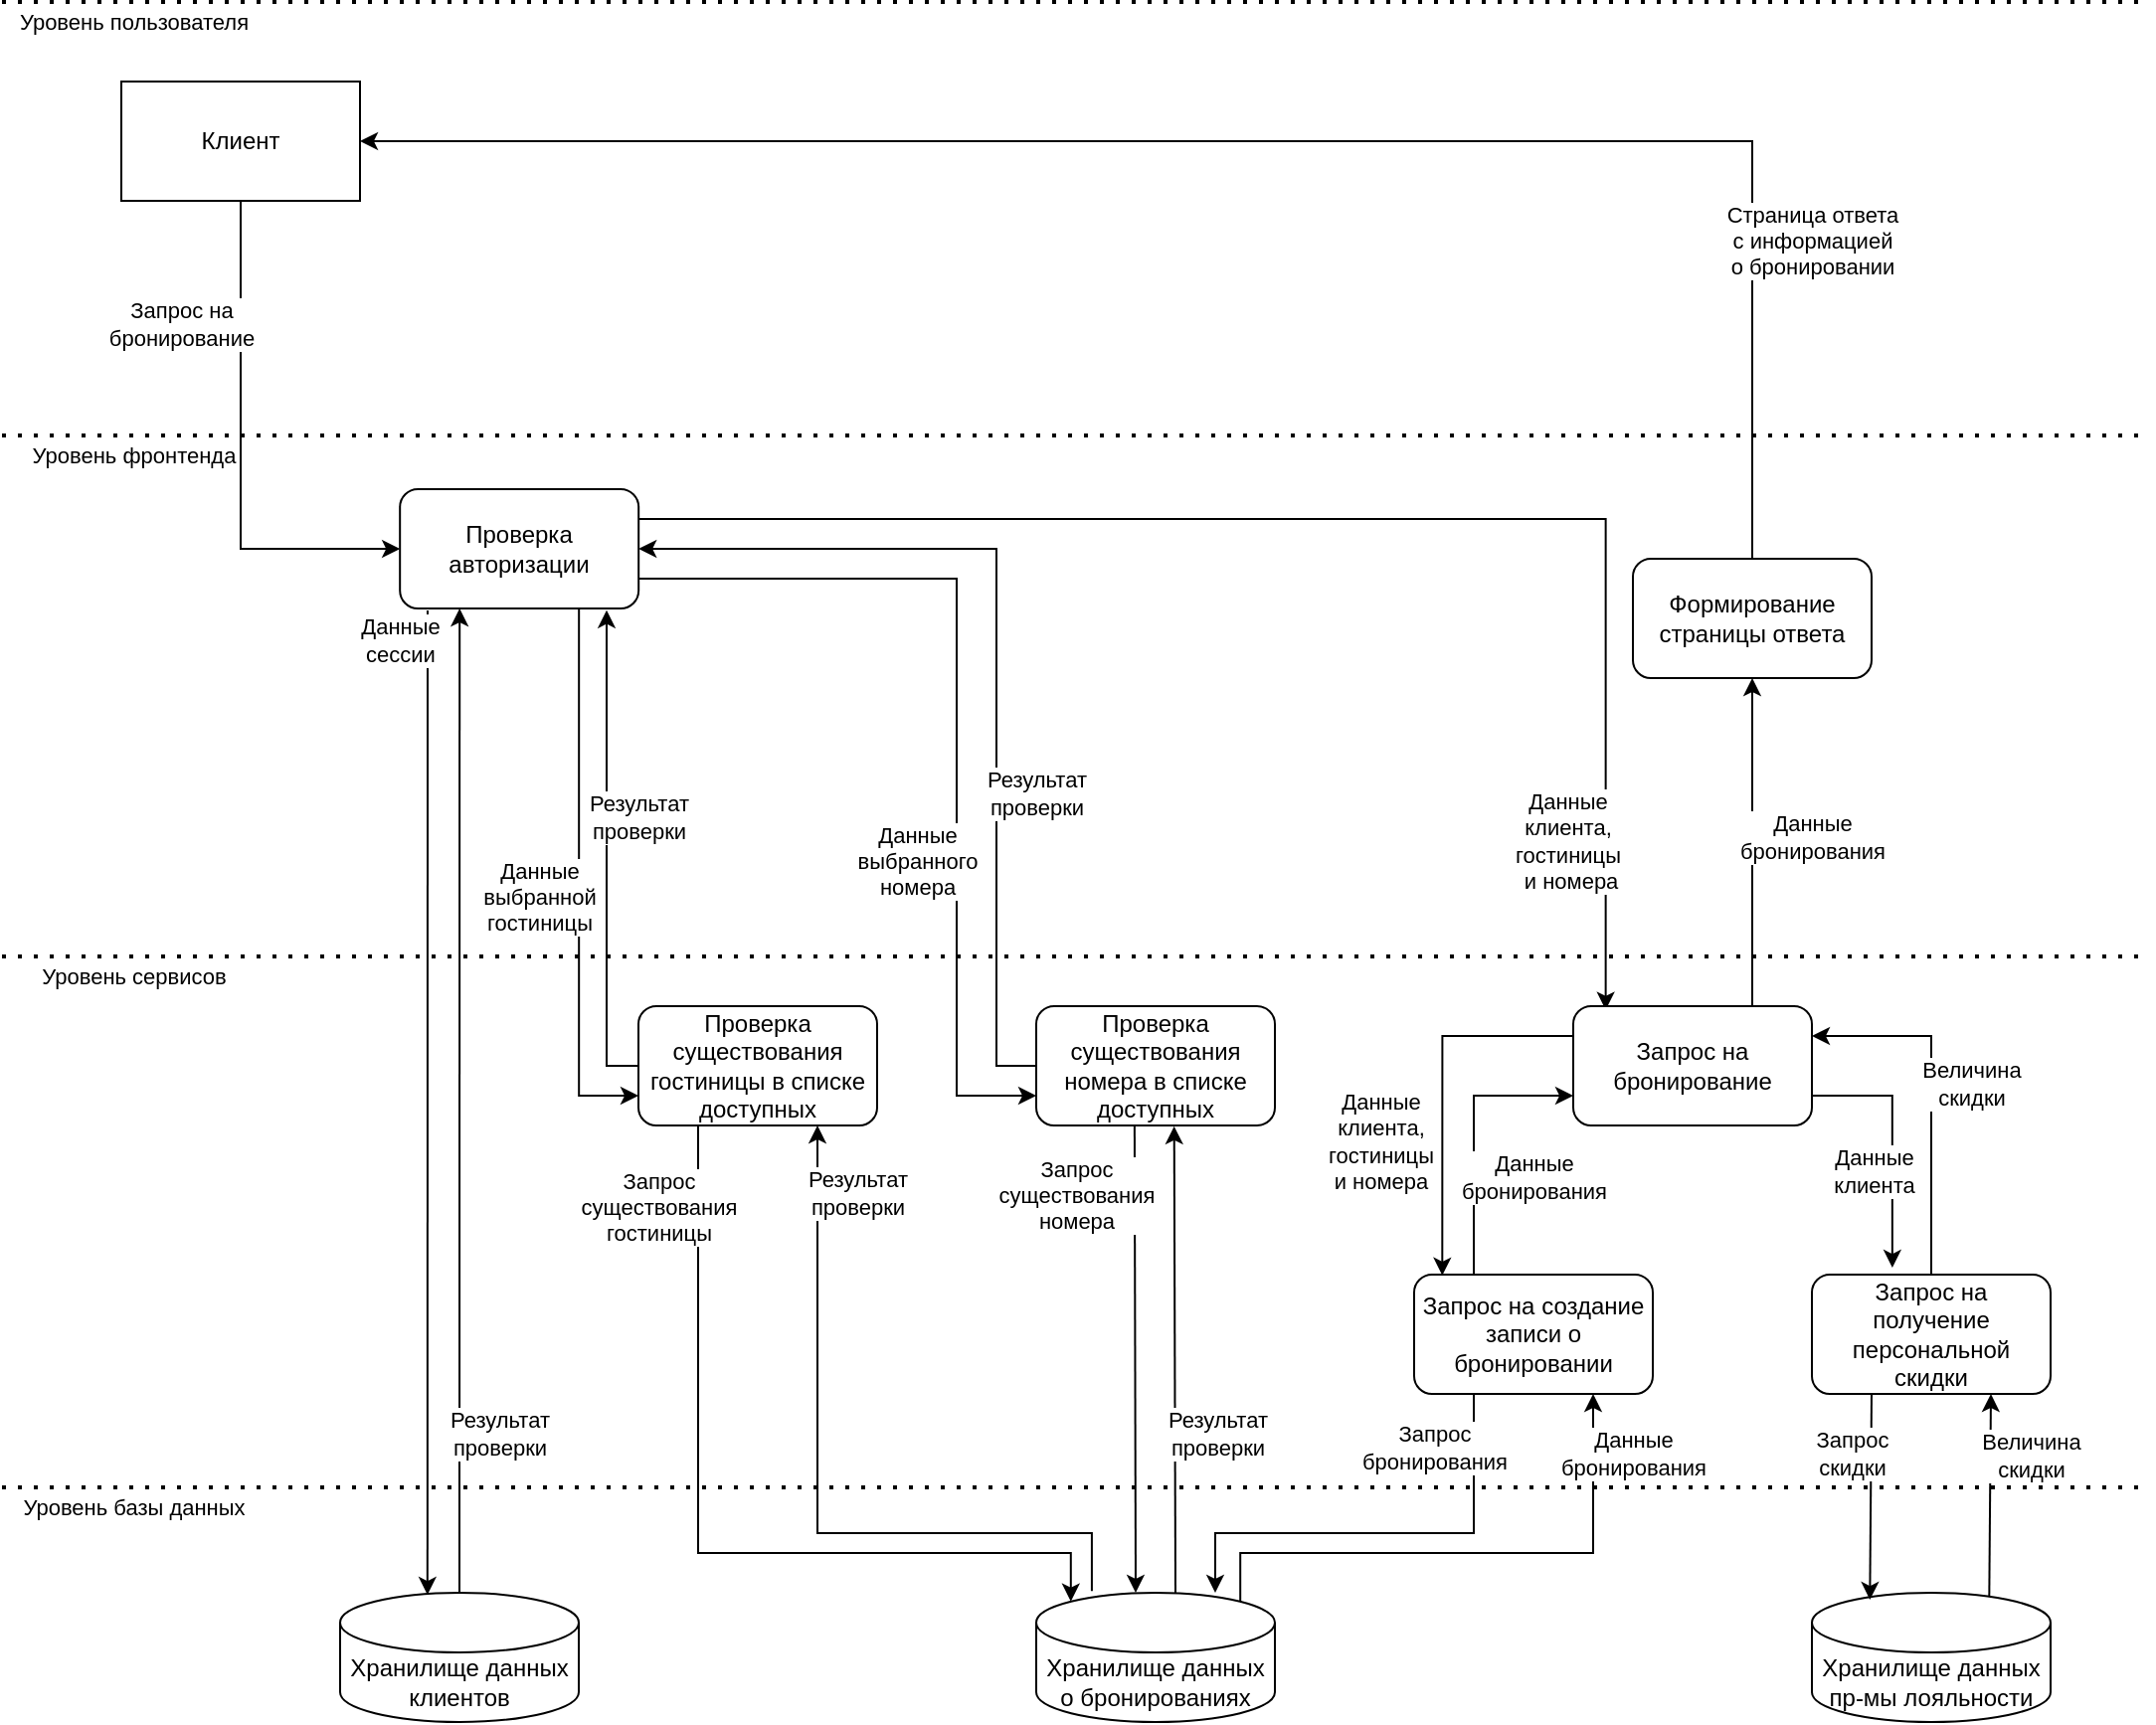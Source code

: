 <mxfile version="21.1.2" type="device">
  <diagram name="Страница 1" id="d5sZjvdlLkSJflcd2Q4f">
    <mxGraphModel dx="2182" dy="1274" grid="1" gridSize="10" guides="1" tooltips="1" connect="1" arrows="1" fold="1" page="1" pageScale="1" pageWidth="827" pageHeight="1169" math="0" shadow="0">
      <root>
        <mxCell id="0" />
        <mxCell id="1" parent="0" />
        <mxCell id="zmeq7vzKfXXetpj4PVal-24" style="rounded=0;orthogonalLoop=1;jettySize=auto;html=1;exitX=0.75;exitY=1;exitDx=0;exitDy=0;entryX=0;entryY=0.75;entryDx=0;entryDy=0;edgeStyle=elbowEdgeStyle;elbow=vertical;" edge="1" parent="1" source="zmeq7vzKfXXetpj4PVal-1" target="zmeq7vzKfXXetpj4PVal-23">
          <mxGeometry relative="1" as="geometry">
            <Array as="points">
              <mxPoint x="380" y="630" />
            </Array>
          </mxGeometry>
        </mxCell>
        <mxCell id="zmeq7vzKfXXetpj4PVal-29" value="Данные&lt;br&gt;выбранной&lt;br&gt;гостиницы" style="edgeLabel;html=1;align=center;verticalAlign=middle;resizable=0;points=[];" vertex="1" connectable="0" parent="zmeq7vzKfXXetpj4PVal-24">
          <mxGeometry x="0.009" y="-17" relative="1" as="geometry">
            <mxPoint x="-3" y="6" as="offset" />
          </mxGeometry>
        </mxCell>
        <mxCell id="zmeq7vzKfXXetpj4PVal-34" style="rounded=0;orthogonalLoop=1;jettySize=auto;html=1;exitX=1;exitY=0.75;exitDx=0;exitDy=0;entryX=0;entryY=0.75;entryDx=0;entryDy=0;edgeStyle=elbowEdgeStyle;" edge="1" parent="1" source="zmeq7vzKfXXetpj4PVal-1" target="zmeq7vzKfXXetpj4PVal-33">
          <mxGeometry relative="1" as="geometry">
            <Array as="points">
              <mxPoint x="520" y="570" />
              <mxPoint x="540" y="610" />
              <mxPoint x="500" y="510" />
              <mxPoint x="540" y="530" />
              <mxPoint x="380" y="420" />
            </Array>
          </mxGeometry>
        </mxCell>
        <mxCell id="zmeq7vzKfXXetpj4PVal-35" value="Данные&lt;br&gt;выбранного&lt;br&gt;номера" style="edgeLabel;html=1;align=center;verticalAlign=middle;resizable=0;points=[];" vertex="1" connectable="0" parent="zmeq7vzKfXXetpj4PVal-34">
          <mxGeometry x="0.531" y="-20" relative="1" as="geometry">
            <mxPoint y="-50" as="offset" />
          </mxGeometry>
        </mxCell>
        <mxCell id="zmeq7vzKfXXetpj4PVal-60" style="edgeStyle=elbowEdgeStyle;rounded=0;orthogonalLoop=1;jettySize=auto;html=1;exitX=1;exitY=0.25;exitDx=0;exitDy=0;entryX=0.136;entryY=0.031;entryDx=0;entryDy=0;elbow=vertical;entryPerimeter=0;" edge="1" parent="1" source="zmeq7vzKfXXetpj4PVal-1" target="zmeq7vzKfXXetpj4PVal-40">
          <mxGeometry relative="1" as="geometry">
            <Array as="points">
              <mxPoint x="610" y="340" />
            </Array>
          </mxGeometry>
        </mxCell>
        <mxCell id="zmeq7vzKfXXetpj4PVal-61" value="Данные &lt;br&gt;клиента,&lt;br&gt;гостиницы&lt;br&gt;&amp;nbsp;и номера" style="edgeLabel;html=1;align=center;verticalAlign=middle;resizable=0;points=[];" vertex="1" connectable="0" parent="zmeq7vzKfXXetpj4PVal-60">
          <mxGeometry x="0.551" relative="1" as="geometry">
            <mxPoint x="-20" y="79" as="offset" />
          </mxGeometry>
        </mxCell>
        <mxCell id="zmeq7vzKfXXetpj4PVal-1" value="Проверка авторизации" style="rounded=1;whiteSpace=wrap;html=1;" vertex="1" parent="1">
          <mxGeometry x="240.09" y="325" width="120" height="60" as="geometry" />
        </mxCell>
        <mxCell id="zmeq7vzKfXXetpj4PVal-2" value="Клиент" style="rounded=0;whiteSpace=wrap;html=1;" vertex="1" parent="1">
          <mxGeometry x="100" y="120" width="120" height="60" as="geometry" />
        </mxCell>
        <mxCell id="zmeq7vzKfXXetpj4PVal-3" value="Хранилище данных&lt;br&gt;клиентов" style="shape=cylinder3;whiteSpace=wrap;html=1;boundedLbl=1;backgroundOutline=1;size=15;" vertex="1" parent="1">
          <mxGeometry x="210" y="880" width="120" height="65" as="geometry" />
        </mxCell>
        <mxCell id="zmeq7vzKfXXetpj4PVal-38" style="edgeStyle=none;rounded=0;orthogonalLoop=1;jettySize=auto;html=1;entryX=0.578;entryY=1.007;entryDx=0;entryDy=0;entryPerimeter=0;" edge="1" parent="1" target="zmeq7vzKfXXetpj4PVal-33">
          <mxGeometry relative="1" as="geometry">
            <mxPoint x="630" y="880" as="sourcePoint" />
          </mxGeometry>
        </mxCell>
        <mxCell id="zmeq7vzKfXXetpj4PVal-59" value="Результат&lt;br style=&quot;border-color: var(--border-color);&quot;&gt;проверки" style="edgeLabel;html=1;align=center;verticalAlign=middle;resizable=0;points=[];" vertex="1" connectable="0" parent="zmeq7vzKfXXetpj4PVal-38">
          <mxGeometry x="0.641" relative="1" as="geometry">
            <mxPoint x="21" y="112" as="offset" />
          </mxGeometry>
        </mxCell>
        <mxCell id="zmeq7vzKfXXetpj4PVal-52" style="edgeStyle=elbowEdgeStyle;rounded=0;orthogonalLoop=1;jettySize=auto;html=1;exitX=0.855;exitY=0;exitDx=0;exitDy=4.35;exitPerimeter=0;entryX=0.75;entryY=1;entryDx=0;entryDy=0;elbow=vertical;" edge="1" parent="1" source="zmeq7vzKfXXetpj4PVal-4" target="zmeq7vzKfXXetpj4PVal-48">
          <mxGeometry relative="1" as="geometry">
            <Array as="points">
              <mxPoint x="740" y="860" />
            </Array>
          </mxGeometry>
        </mxCell>
        <mxCell id="zmeq7vzKfXXetpj4PVal-63" value="Данные&lt;br&gt;бронирования" style="edgeLabel;html=1;align=center;verticalAlign=middle;resizable=0;points=[];" vertex="1" connectable="0" parent="zmeq7vzKfXXetpj4PVal-52">
          <mxGeometry x="0.762" relative="1" as="geometry">
            <mxPoint x="20" y="-4" as="offset" />
          </mxGeometry>
        </mxCell>
        <mxCell id="zmeq7vzKfXXetpj4PVal-4" value="Хранилище данных&lt;br&gt;о бронированиях" style="shape=cylinder3;whiteSpace=wrap;html=1;boundedLbl=1;backgroundOutline=1;size=15;" vertex="1" parent="1">
          <mxGeometry x="560" y="880" width="120" height="65" as="geometry" />
        </mxCell>
        <mxCell id="zmeq7vzKfXXetpj4PVal-45" style="edgeStyle=none;rounded=0;orthogonalLoop=1;jettySize=auto;html=1;exitX=0.743;exitY=0.027;exitDx=0;exitDy=0;exitPerimeter=0;entryX=0.75;entryY=1;entryDx=0;entryDy=0;" edge="1" parent="1" source="zmeq7vzKfXXetpj4PVal-5" target="zmeq7vzKfXXetpj4PVal-43">
          <mxGeometry relative="1" as="geometry" />
        </mxCell>
        <mxCell id="zmeq7vzKfXXetpj4PVal-69" value="Величина&lt;br&gt;скидки" style="edgeLabel;html=1;align=center;verticalAlign=middle;resizable=0;points=[];" vertex="1" connectable="0" parent="zmeq7vzKfXXetpj4PVal-45">
          <mxGeometry x="0.5" y="-1" relative="1" as="geometry">
            <mxPoint x="19" y="5" as="offset" />
          </mxGeometry>
        </mxCell>
        <mxCell id="zmeq7vzKfXXetpj4PVal-5" value="Хранилище данных пр-мы лояльности" style="shape=cylinder3;whiteSpace=wrap;html=1;boundedLbl=1;backgroundOutline=1;size=15;" vertex="1" parent="1">
          <mxGeometry x="950" y="880" width="120" height="65" as="geometry" />
        </mxCell>
        <mxCell id="zmeq7vzKfXXetpj4PVal-7" value="" style="endArrow=none;dashed=1;html=1;dashPattern=1 3;strokeWidth=2;rounded=0;" edge="1" parent="1">
          <mxGeometry width="50" height="50" relative="1" as="geometry">
            <mxPoint x="40" y="80" as="sourcePoint" />
            <mxPoint x="1120" y="80" as="targetPoint" />
          </mxGeometry>
        </mxCell>
        <mxCell id="zmeq7vzKfXXetpj4PVal-15" value="Уровень пользователя" style="edgeLabel;html=1;align=center;verticalAlign=middle;resizable=0;points=[];" vertex="1" connectable="0" parent="zmeq7vzKfXXetpj4PVal-7">
          <mxGeometry x="-0.917" y="-1" relative="1" as="geometry">
            <mxPoint x="21" y="9" as="offset" />
          </mxGeometry>
        </mxCell>
        <mxCell id="zmeq7vzKfXXetpj4PVal-9" value="" style="endArrow=classic;html=1;rounded=0;exitX=0.5;exitY=1;exitDx=0;exitDy=0;entryX=0;entryY=0.5;entryDx=0;entryDy=0;edgeStyle=orthogonalEdgeStyle;" edge="1" parent="1" source="zmeq7vzKfXXetpj4PVal-2" target="zmeq7vzKfXXetpj4PVal-1">
          <mxGeometry width="50" height="50" relative="1" as="geometry">
            <mxPoint x="380" y="410" as="sourcePoint" />
            <mxPoint x="430" y="360" as="targetPoint" />
          </mxGeometry>
        </mxCell>
        <mxCell id="zmeq7vzKfXXetpj4PVal-10" value="Запрос на &lt;br&gt;бронирование" style="edgeLabel;html=1;align=center;verticalAlign=middle;resizable=0;points=[];" vertex="1" connectable="0" parent="zmeq7vzKfXXetpj4PVal-9">
          <mxGeometry x="-0.495" y="3" relative="1" as="geometry">
            <mxPoint x="-33" y="-3" as="offset" />
          </mxGeometry>
        </mxCell>
        <mxCell id="zmeq7vzKfXXetpj4PVal-11" value="" style="endArrow=classic;html=1;rounded=0;entryX=0.25;entryY=1;entryDx=0;entryDy=0;exitX=0.5;exitY=0;exitDx=0;exitDy=0;exitPerimeter=0;" edge="1" parent="1" source="zmeq7vzKfXXetpj4PVal-3" target="zmeq7vzKfXXetpj4PVal-1">
          <mxGeometry width="50" height="50" relative="1" as="geometry">
            <mxPoint x="300" y="870" as="sourcePoint" />
            <mxPoint x="430.09" y="405" as="targetPoint" />
          </mxGeometry>
        </mxCell>
        <mxCell id="zmeq7vzKfXXetpj4PVal-14" value="Результат&lt;br&gt;проверки" style="edgeLabel;html=1;align=center;verticalAlign=middle;resizable=0;points=[];" vertex="1" connectable="0" parent="zmeq7vzKfXXetpj4PVal-11">
          <mxGeometry x="0.546" relative="1" as="geometry">
            <mxPoint x="20" y="302" as="offset" />
          </mxGeometry>
        </mxCell>
        <mxCell id="zmeq7vzKfXXetpj4PVal-12" value="" style="endArrow=classic;html=1;rounded=0;exitX=0.116;exitY=1.017;exitDx=0;exitDy=0;exitPerimeter=0;entryX=0.366;entryY=0.016;entryDx=0;entryDy=0;entryPerimeter=0;" edge="1" parent="1" source="zmeq7vzKfXXetpj4PVal-1" target="zmeq7vzKfXXetpj4PVal-3">
          <mxGeometry width="50" height="50" relative="1" as="geometry">
            <mxPoint x="380.09" y="455" as="sourcePoint" />
            <mxPoint x="254" y="880" as="targetPoint" />
          </mxGeometry>
        </mxCell>
        <mxCell id="zmeq7vzKfXXetpj4PVal-13" value="Данные &lt;br&gt;сессии" style="edgeLabel;html=1;align=center;verticalAlign=middle;resizable=0;points=[];" vertex="1" connectable="0" parent="zmeq7vzKfXXetpj4PVal-12">
          <mxGeometry x="-0.521" y="1" relative="1" as="geometry">
            <mxPoint x="-15" y="-104" as="offset" />
          </mxGeometry>
        </mxCell>
        <mxCell id="zmeq7vzKfXXetpj4PVal-16" value="" style="endArrow=none;dashed=1;html=1;dashPattern=1 3;strokeWidth=2;rounded=0;" edge="1" parent="1">
          <mxGeometry width="50" height="50" relative="1" as="geometry">
            <mxPoint x="40" y="298" as="sourcePoint" />
            <mxPoint x="1120" y="298" as="targetPoint" />
          </mxGeometry>
        </mxCell>
        <mxCell id="zmeq7vzKfXXetpj4PVal-17" value="Уровень фронтенда" style="edgeLabel;html=1;align=center;verticalAlign=middle;resizable=0;points=[];" vertex="1" connectable="0" parent="zmeq7vzKfXXetpj4PVal-16">
          <mxGeometry x="-0.917" y="-1" relative="1" as="geometry">
            <mxPoint x="21" y="9" as="offset" />
          </mxGeometry>
        </mxCell>
        <mxCell id="zmeq7vzKfXXetpj4PVal-18" value="" style="endArrow=none;dashed=1;html=1;dashPattern=1 3;strokeWidth=2;rounded=0;" edge="1" parent="1">
          <mxGeometry width="50" height="50" relative="1" as="geometry">
            <mxPoint x="40" y="560" as="sourcePoint" />
            <mxPoint x="1120" y="560" as="targetPoint" />
          </mxGeometry>
        </mxCell>
        <mxCell id="zmeq7vzKfXXetpj4PVal-19" value="Уровень сервисов" style="edgeLabel;html=1;align=center;verticalAlign=middle;resizable=0;points=[];" vertex="1" connectable="0" parent="zmeq7vzKfXXetpj4PVal-18">
          <mxGeometry x="-0.917" y="-1" relative="1" as="geometry">
            <mxPoint x="21" y="9" as="offset" />
          </mxGeometry>
        </mxCell>
        <mxCell id="zmeq7vzKfXXetpj4PVal-20" value="" style="endArrow=none;dashed=1;html=1;dashPattern=1 3;strokeWidth=2;rounded=0;" edge="1" parent="1">
          <mxGeometry width="50" height="50" relative="1" as="geometry">
            <mxPoint x="40" y="827" as="sourcePoint" />
            <mxPoint x="1120" y="827" as="targetPoint" />
          </mxGeometry>
        </mxCell>
        <mxCell id="zmeq7vzKfXXetpj4PVal-21" value="Уровень базы данных" style="edgeLabel;html=1;align=center;verticalAlign=middle;resizable=0;points=[];" vertex="1" connectable="0" parent="zmeq7vzKfXXetpj4PVal-20">
          <mxGeometry x="-0.917" y="-1" relative="1" as="geometry">
            <mxPoint x="21" y="9" as="offset" />
          </mxGeometry>
        </mxCell>
        <mxCell id="zmeq7vzKfXXetpj4PVal-25" style="rounded=0;orthogonalLoop=1;jettySize=auto;html=1;exitX=0.25;exitY=1;exitDx=0;exitDy=0;entryX=0.145;entryY=0;entryDx=0;entryDy=4.35;entryPerimeter=0;edgeStyle=elbowEdgeStyle;elbow=vertical;" edge="1" parent="1" source="zmeq7vzKfXXetpj4PVal-23" target="zmeq7vzKfXXetpj4PVal-4">
          <mxGeometry relative="1" as="geometry">
            <Array as="points">
              <mxPoint x="470" y="860" />
            </Array>
          </mxGeometry>
        </mxCell>
        <mxCell id="zmeq7vzKfXXetpj4PVal-27" value="Запрос&lt;br&gt;существования&lt;br&gt;гостиницы" style="edgeLabel;html=1;align=center;verticalAlign=middle;resizable=0;points=[];" vertex="1" connectable="0" parent="zmeq7vzKfXXetpj4PVal-25">
          <mxGeometry x="-0.557" y="1" relative="1" as="geometry">
            <mxPoint x="-21" y="-54" as="offset" />
          </mxGeometry>
        </mxCell>
        <mxCell id="zmeq7vzKfXXetpj4PVal-26" style="edgeStyle=elbowEdgeStyle;rounded=0;orthogonalLoop=1;jettySize=auto;html=1;exitX=0.75;exitY=1;exitDx=0;exitDy=0;entryX=0.233;entryY=-0.013;entryDx=0;entryDy=0;entryPerimeter=0;startArrow=classic;startFill=1;endArrow=none;endFill=0;elbow=vertical;" edge="1" parent="1" source="zmeq7vzKfXXetpj4PVal-23" target="zmeq7vzKfXXetpj4PVal-4">
          <mxGeometry relative="1" as="geometry">
            <Array as="points">
              <mxPoint x="460" y="850" />
            </Array>
          </mxGeometry>
        </mxCell>
        <mxCell id="zmeq7vzKfXXetpj4PVal-28" value="Результат&lt;br&gt;проверки" style="edgeLabel;html=1;align=center;verticalAlign=middle;resizable=0;points=[];" vertex="1" connectable="0" parent="zmeq7vzKfXXetpj4PVal-26">
          <mxGeometry x="-0.712" y="1" relative="1" as="geometry">
            <mxPoint x="19" y="-20" as="offset" />
          </mxGeometry>
        </mxCell>
        <mxCell id="zmeq7vzKfXXetpj4PVal-53" style="edgeStyle=elbowEdgeStyle;rounded=0;orthogonalLoop=1;jettySize=auto;html=1;exitX=0;exitY=0.5;exitDx=0;exitDy=0;entryX=0.865;entryY=1.014;entryDx=0;entryDy=0;entryPerimeter=0;" edge="1" parent="1" source="zmeq7vzKfXXetpj4PVal-23" target="zmeq7vzKfXXetpj4PVal-1">
          <mxGeometry relative="1" as="geometry">
            <Array as="points">
              <mxPoint x="344" y="480" />
            </Array>
          </mxGeometry>
        </mxCell>
        <mxCell id="zmeq7vzKfXXetpj4PVal-54" value="Результат&lt;br style=&quot;border-color: var(--border-color);&quot;&gt;проверки" style="edgeLabel;html=1;align=center;verticalAlign=middle;resizable=0;points=[];" vertex="1" connectable="0" parent="zmeq7vzKfXXetpj4PVal-53">
          <mxGeometry x="0.374" y="1" relative="1" as="geometry">
            <mxPoint x="17" y="27" as="offset" />
          </mxGeometry>
        </mxCell>
        <mxCell id="zmeq7vzKfXXetpj4PVal-23" value="Проверка существования гостиницы в списке доступных" style="rounded=1;whiteSpace=wrap;html=1;" vertex="1" parent="1">
          <mxGeometry x="360" y="585" width="120" height="60" as="geometry" />
        </mxCell>
        <mxCell id="zmeq7vzKfXXetpj4PVal-37" style="edgeStyle=none;rounded=0;orthogonalLoop=1;jettySize=auto;html=1;exitX=0.412;exitY=0.993;exitDx=0;exitDy=0;exitPerimeter=0;" edge="1" parent="1" source="zmeq7vzKfXXetpj4PVal-33">
          <mxGeometry relative="1" as="geometry">
            <mxPoint x="610" y="650" as="sourcePoint" />
            <mxPoint x="610" y="880" as="targetPoint" />
          </mxGeometry>
        </mxCell>
        <mxCell id="zmeq7vzKfXXetpj4PVal-58" value="Запрос&lt;br style=&quot;border-color: var(--border-color);&quot;&gt;существования&lt;br style=&quot;border-color: var(--border-color);&quot;&gt;номера" style="edgeLabel;html=1;align=center;verticalAlign=middle;resizable=0;points=[];" vertex="1" connectable="0" parent="zmeq7vzKfXXetpj4PVal-37">
          <mxGeometry x="-0.72" y="-1" relative="1" as="geometry">
            <mxPoint x="-29" y="2" as="offset" />
          </mxGeometry>
        </mxCell>
        <mxCell id="zmeq7vzKfXXetpj4PVal-39" style="edgeStyle=elbowEdgeStyle;rounded=0;orthogonalLoop=1;jettySize=auto;html=1;exitX=0;exitY=0.5;exitDx=0;exitDy=0;entryX=1;entryY=0.5;entryDx=0;entryDy=0;" edge="1" parent="1" source="zmeq7vzKfXXetpj4PVal-33" target="zmeq7vzKfXXetpj4PVal-1">
          <mxGeometry relative="1" as="geometry">
            <Array as="points">
              <mxPoint x="540" y="480" />
            </Array>
          </mxGeometry>
        </mxCell>
        <mxCell id="zmeq7vzKfXXetpj4PVal-56" value="Результат&lt;br style=&quot;border-color: var(--border-color);&quot;&gt;проверки" style="edgeLabel;html=1;align=center;verticalAlign=middle;resizable=0;points=[];" vertex="1" connectable="0" parent="zmeq7vzKfXXetpj4PVal-39">
          <mxGeometry x="-0.215" relative="1" as="geometry">
            <mxPoint x="20" y="23" as="offset" />
          </mxGeometry>
        </mxCell>
        <mxCell id="zmeq7vzKfXXetpj4PVal-33" value="Проверка существования номера в списке доступных" style="rounded=1;whiteSpace=wrap;html=1;" vertex="1" parent="1">
          <mxGeometry x="560" y="585" width="120" height="60" as="geometry" />
        </mxCell>
        <mxCell id="zmeq7vzKfXXetpj4PVal-46" style="edgeStyle=orthogonalEdgeStyle;rounded=0;orthogonalLoop=1;jettySize=auto;html=1;exitX=1;exitY=0.75;exitDx=0;exitDy=0;entryX=0.337;entryY=-0.058;entryDx=0;entryDy=0;entryPerimeter=0;" edge="1" parent="1" source="zmeq7vzKfXXetpj4PVal-40" target="zmeq7vzKfXXetpj4PVal-43">
          <mxGeometry relative="1" as="geometry" />
        </mxCell>
        <mxCell id="zmeq7vzKfXXetpj4PVal-66" value="Данные&lt;br&gt;клиента" style="edgeLabel;html=1;align=center;verticalAlign=middle;resizable=0;points=[];" vertex="1" connectable="0" parent="zmeq7vzKfXXetpj4PVal-46">
          <mxGeometry x="-0.078" y="-1" relative="1" as="geometry">
            <mxPoint x="-9" y="20" as="offset" />
          </mxGeometry>
        </mxCell>
        <mxCell id="zmeq7vzKfXXetpj4PVal-49" style="edgeStyle=orthogonalEdgeStyle;rounded=0;orthogonalLoop=1;jettySize=auto;html=1;exitX=0;exitY=0.25;exitDx=0;exitDy=0;entryX=0.118;entryY=0.007;entryDx=0;entryDy=0;entryPerimeter=0;" edge="1" parent="1" source="zmeq7vzKfXXetpj4PVal-40" target="zmeq7vzKfXXetpj4PVal-48">
          <mxGeometry relative="1" as="geometry" />
        </mxCell>
        <mxCell id="zmeq7vzKfXXetpj4PVal-64" value="Данные&lt;br&gt;клиента,&lt;br&gt;гостиницы&lt;br&gt;и номера" style="edgeLabel;html=1;align=center;verticalAlign=middle;resizable=0;points=[];" vertex="1" connectable="0" parent="zmeq7vzKfXXetpj4PVal-49">
          <mxGeometry x="-0.325" relative="1" as="geometry">
            <mxPoint x="-34" y="53" as="offset" />
          </mxGeometry>
        </mxCell>
        <mxCell id="zmeq7vzKfXXetpj4PVal-72" style="edgeStyle=none;rounded=0;orthogonalLoop=1;jettySize=auto;html=1;exitX=0.75;exitY=0;exitDx=0;exitDy=0;entryX=0.5;entryY=1;entryDx=0;entryDy=0;" edge="1" parent="1" source="zmeq7vzKfXXetpj4PVal-40" target="zmeq7vzKfXXetpj4PVal-71">
          <mxGeometry relative="1" as="geometry" />
        </mxCell>
        <mxCell id="zmeq7vzKfXXetpj4PVal-73" value="Данные&lt;br&gt;бронирования" style="edgeLabel;html=1;align=center;verticalAlign=middle;resizable=0;points=[];" vertex="1" connectable="0" parent="zmeq7vzKfXXetpj4PVal-72">
          <mxGeometry x="0.354" relative="1" as="geometry">
            <mxPoint x="30" y="26" as="offset" />
          </mxGeometry>
        </mxCell>
        <mxCell id="zmeq7vzKfXXetpj4PVal-40" value="Запрос на бронирование" style="rounded=1;whiteSpace=wrap;html=1;" vertex="1" parent="1">
          <mxGeometry x="830" y="585" width="120" height="60" as="geometry" />
        </mxCell>
        <mxCell id="zmeq7vzKfXXetpj4PVal-44" style="edgeStyle=none;rounded=0;orthogonalLoop=1;jettySize=auto;html=1;exitX=0.25;exitY=1;exitDx=0;exitDy=0;entryX=0.243;entryY=0.054;entryDx=0;entryDy=0;entryPerimeter=0;" edge="1" parent="1" source="zmeq7vzKfXXetpj4PVal-43" target="zmeq7vzKfXXetpj4PVal-5">
          <mxGeometry relative="1" as="geometry" />
        </mxCell>
        <mxCell id="zmeq7vzKfXXetpj4PVal-68" value="Запрос&lt;br&gt;скидки" style="edgeLabel;html=1;align=center;verticalAlign=middle;resizable=0;points=[];" vertex="1" connectable="0" parent="zmeq7vzKfXXetpj4PVal-44">
          <mxGeometry x="-0.55" y="-1" relative="1" as="geometry">
            <mxPoint x="-9" y="6" as="offset" />
          </mxGeometry>
        </mxCell>
        <mxCell id="zmeq7vzKfXXetpj4PVal-47" style="edgeStyle=orthogonalEdgeStyle;rounded=0;orthogonalLoop=1;jettySize=auto;html=1;exitX=0.5;exitY=0;exitDx=0;exitDy=0;entryX=1;entryY=0.25;entryDx=0;entryDy=0;" edge="1" parent="1" source="zmeq7vzKfXXetpj4PVal-43" target="zmeq7vzKfXXetpj4PVal-40">
          <mxGeometry relative="1" as="geometry">
            <mxPoint x="860" y="640" as="targetPoint" />
          </mxGeometry>
        </mxCell>
        <mxCell id="zmeq7vzKfXXetpj4PVal-67" value="Величина&lt;br&gt;скидки" style="edgeLabel;html=1;align=center;verticalAlign=middle;resizable=0;points=[];" vertex="1" connectable="0" parent="zmeq7vzKfXXetpj4PVal-47">
          <mxGeometry x="-0.413" relative="1" as="geometry">
            <mxPoint x="20" y="-43" as="offset" />
          </mxGeometry>
        </mxCell>
        <mxCell id="zmeq7vzKfXXetpj4PVal-43" value="Запрос на получение персональной скидки" style="rounded=1;whiteSpace=wrap;html=1;" vertex="1" parent="1">
          <mxGeometry x="950" y="720" width="120" height="60" as="geometry" />
        </mxCell>
        <mxCell id="zmeq7vzKfXXetpj4PVal-50" style="edgeStyle=elbowEdgeStyle;rounded=0;orthogonalLoop=1;jettySize=auto;html=1;exitX=0.25;exitY=0;exitDx=0;exitDy=0;entryX=0;entryY=0.75;entryDx=0;entryDy=0;elbow=vertical;" edge="1" parent="1" source="zmeq7vzKfXXetpj4PVal-48" target="zmeq7vzKfXXetpj4PVal-40">
          <mxGeometry relative="1" as="geometry">
            <Array as="points">
              <mxPoint x="790" y="630" />
            </Array>
          </mxGeometry>
        </mxCell>
        <mxCell id="zmeq7vzKfXXetpj4PVal-65" value="Данные&lt;br style=&quot;border-color: var(--border-color);&quot;&gt;бронирования" style="edgeLabel;html=1;align=center;verticalAlign=middle;resizable=0;points=[];" vertex="1" connectable="0" parent="zmeq7vzKfXXetpj4PVal-50">
          <mxGeometry x="-0.371" relative="1" as="geometry">
            <mxPoint x="30" y="-5" as="offset" />
          </mxGeometry>
        </mxCell>
        <mxCell id="zmeq7vzKfXXetpj4PVal-51" style="edgeStyle=elbowEdgeStyle;rounded=0;orthogonalLoop=1;jettySize=auto;html=1;exitX=0.25;exitY=1;exitDx=0;exitDy=0;elbow=vertical;" edge="1" parent="1" source="zmeq7vzKfXXetpj4PVal-48" target="zmeq7vzKfXXetpj4PVal-4">
          <mxGeometry relative="1" as="geometry">
            <Array as="points">
              <mxPoint x="650" y="850" />
              <mxPoint x="670" y="850" />
              <mxPoint x="650" y="860" />
              <mxPoint x="700" y="850" />
            </Array>
          </mxGeometry>
        </mxCell>
        <mxCell id="zmeq7vzKfXXetpj4PVal-62" value="Запрос&lt;br&gt;бронирования" style="edgeLabel;html=1;align=center;verticalAlign=middle;resizable=0;points=[];" vertex="1" connectable="0" parent="zmeq7vzKfXXetpj4PVal-51">
          <mxGeometry x="-0.771" y="-1" relative="1" as="geometry">
            <mxPoint x="-19" as="offset" />
          </mxGeometry>
        </mxCell>
        <mxCell id="zmeq7vzKfXXetpj4PVal-48" value="Запрос на создание записи о бронировании" style="rounded=1;whiteSpace=wrap;html=1;" vertex="1" parent="1">
          <mxGeometry x="750" y="720" width="120" height="60" as="geometry" />
        </mxCell>
        <mxCell id="zmeq7vzKfXXetpj4PVal-74" style="edgeStyle=orthogonalEdgeStyle;rounded=0;orthogonalLoop=1;jettySize=auto;html=1;exitX=0.5;exitY=0;exitDx=0;exitDy=0;entryX=1;entryY=0.5;entryDx=0;entryDy=0;" edge="1" parent="1" source="zmeq7vzKfXXetpj4PVal-71" target="zmeq7vzKfXXetpj4PVal-2">
          <mxGeometry relative="1" as="geometry" />
        </mxCell>
        <mxCell id="zmeq7vzKfXXetpj4PVal-75" value="Страница ответа&lt;br&gt;с информацией&lt;br&gt;о бронировании" style="edgeLabel;html=1;align=center;verticalAlign=middle;resizable=0;points=[];" vertex="1" connectable="0" parent="zmeq7vzKfXXetpj4PVal-74">
          <mxGeometry x="-0.699" y="2" relative="1" as="geometry">
            <mxPoint x="32" y="-23" as="offset" />
          </mxGeometry>
        </mxCell>
        <mxCell id="zmeq7vzKfXXetpj4PVal-71" value="Формирование страницы ответа" style="rounded=1;whiteSpace=wrap;html=1;" vertex="1" parent="1">
          <mxGeometry x="860" y="360" width="120" height="60" as="geometry" />
        </mxCell>
      </root>
    </mxGraphModel>
  </diagram>
</mxfile>
